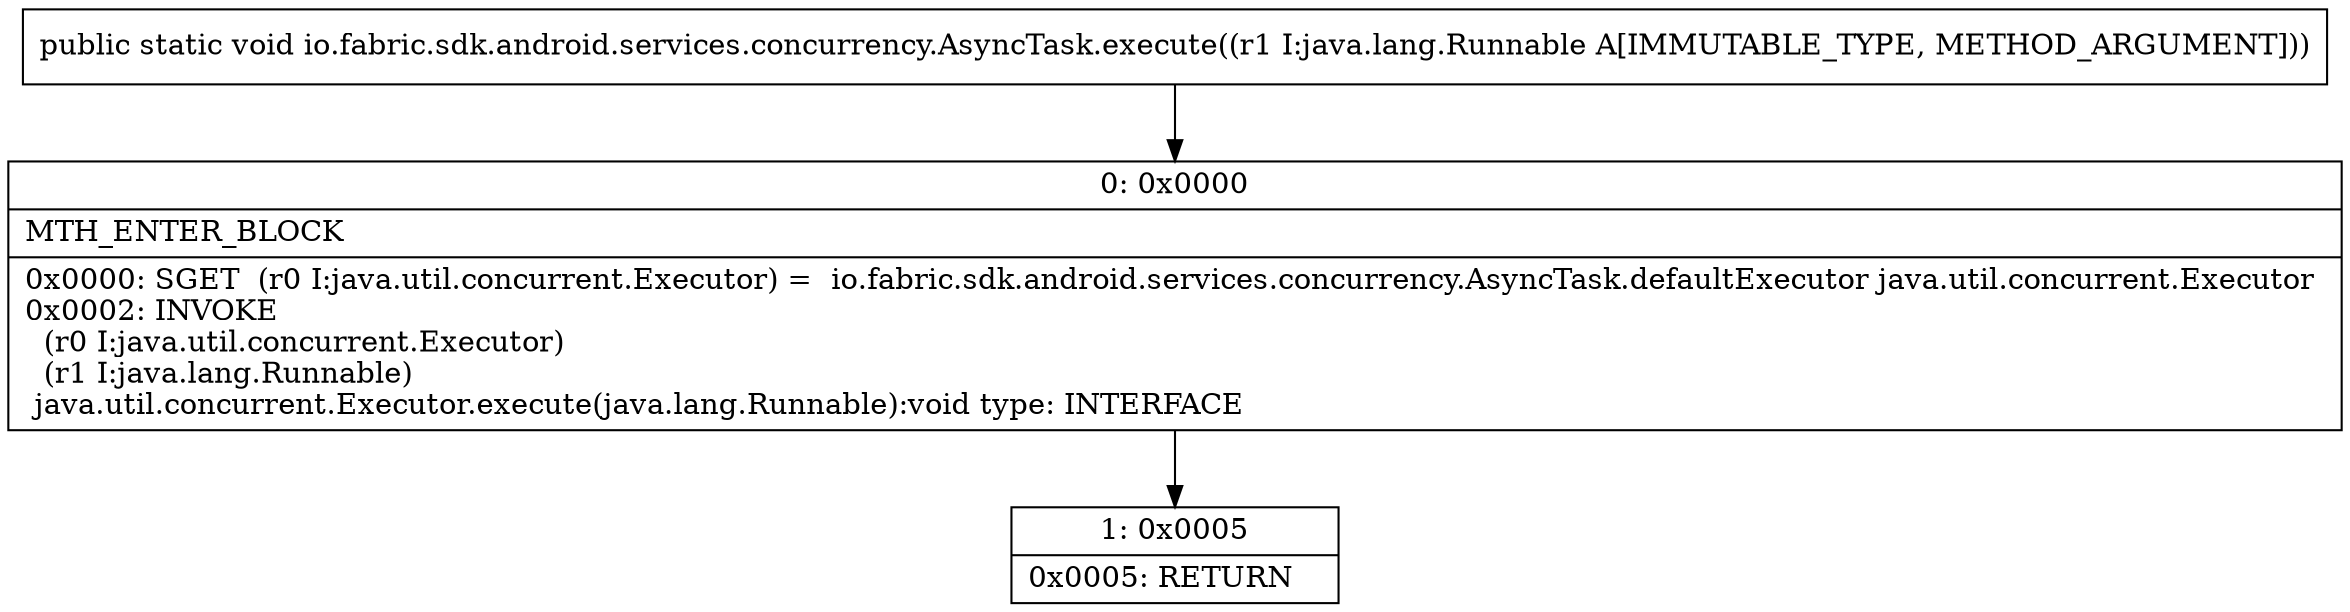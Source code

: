 digraph "CFG forio.fabric.sdk.android.services.concurrency.AsyncTask.execute(Ljava\/lang\/Runnable;)V" {
Node_0 [shape=record,label="{0\:\ 0x0000|MTH_ENTER_BLOCK\l|0x0000: SGET  (r0 I:java.util.concurrent.Executor) =  io.fabric.sdk.android.services.concurrency.AsyncTask.defaultExecutor java.util.concurrent.Executor \l0x0002: INVOKE  \l  (r0 I:java.util.concurrent.Executor)\l  (r1 I:java.lang.Runnable)\l java.util.concurrent.Executor.execute(java.lang.Runnable):void type: INTERFACE \l}"];
Node_1 [shape=record,label="{1\:\ 0x0005|0x0005: RETURN   \l}"];
MethodNode[shape=record,label="{public static void io.fabric.sdk.android.services.concurrency.AsyncTask.execute((r1 I:java.lang.Runnable A[IMMUTABLE_TYPE, METHOD_ARGUMENT])) }"];
MethodNode -> Node_0;
Node_0 -> Node_1;
}

